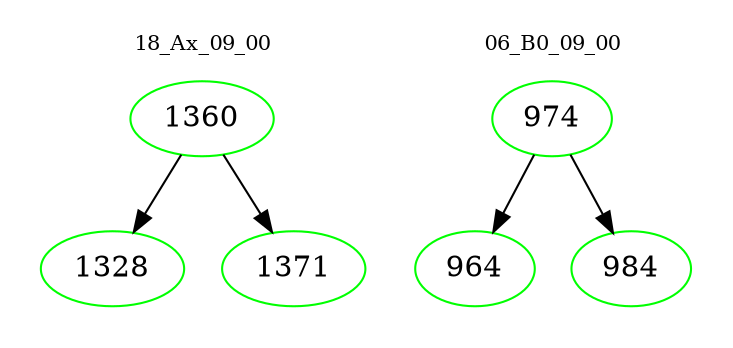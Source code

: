 digraph{
subgraph cluster_0 {
color = white
label = "18_Ax_09_00";
fontsize=10;
T0_1360 [label="1360", color="green"]
T0_1360 -> T0_1328 [color="black"]
T0_1328 [label="1328", color="green"]
T0_1360 -> T0_1371 [color="black"]
T0_1371 [label="1371", color="green"]
}
subgraph cluster_1 {
color = white
label = "06_B0_09_00";
fontsize=10;
T1_974 [label="974", color="green"]
T1_974 -> T1_964 [color="black"]
T1_964 [label="964", color="green"]
T1_974 -> T1_984 [color="black"]
T1_984 [label="984", color="green"]
}
}
